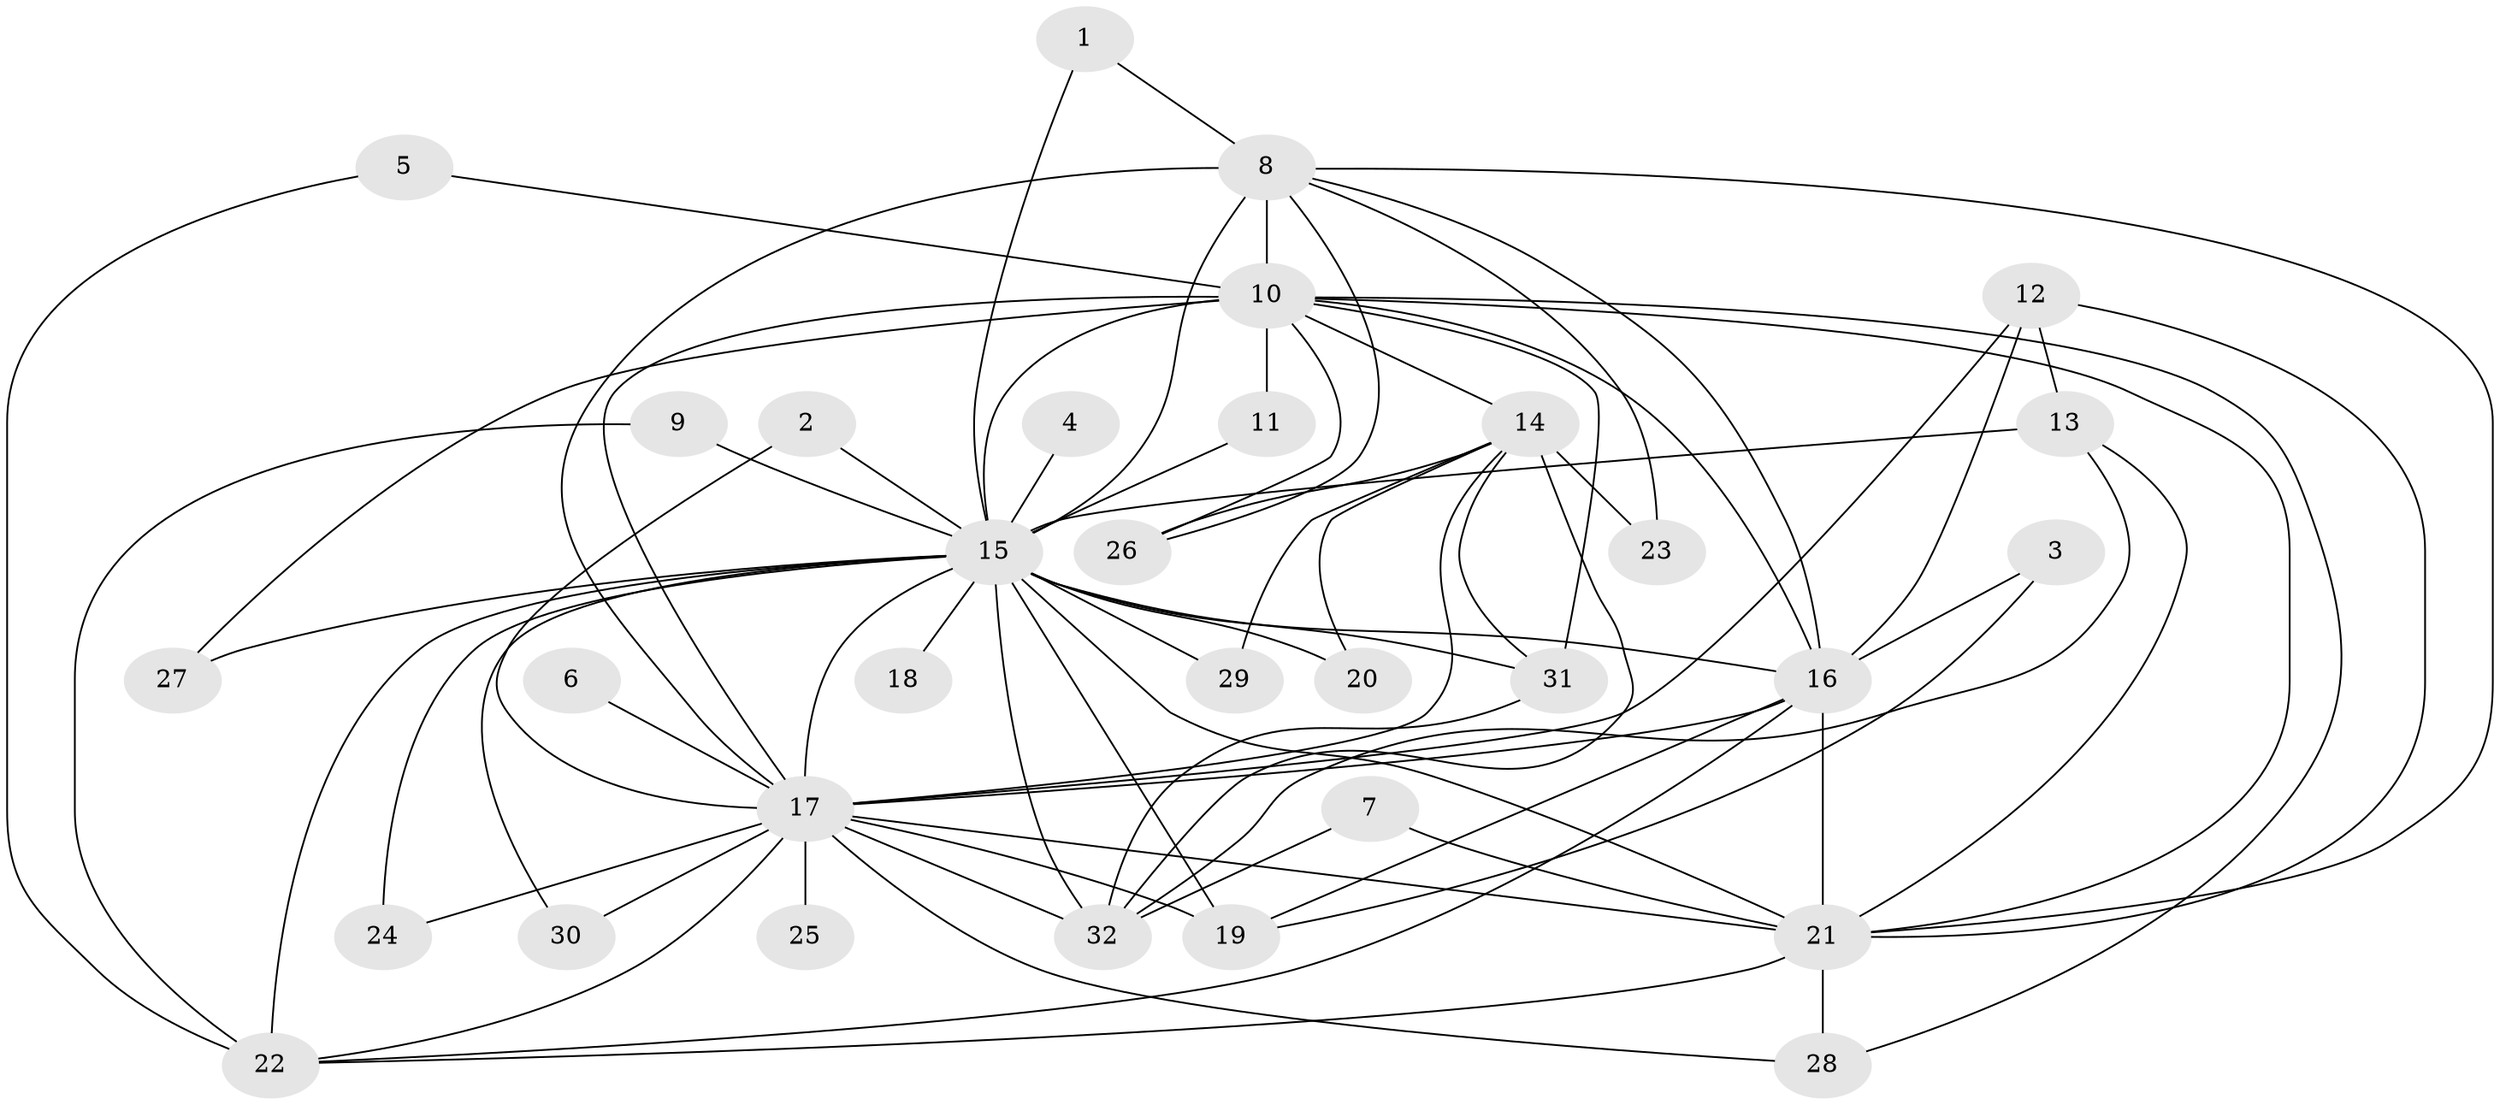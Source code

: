 // original degree distribution, {13: 0.03125, 18: 0.015625, 27: 0.015625, 24: 0.015625, 15: 0.03125, 12: 0.015625, 11: 0.015625, 14: 0.015625, 5: 0.046875, 3: 0.109375, 2: 0.5625, 4: 0.09375, 6: 0.03125}
// Generated by graph-tools (version 1.1) at 2025/49/03/09/25 03:49:28]
// undirected, 32 vertices, 74 edges
graph export_dot {
graph [start="1"]
  node [color=gray90,style=filled];
  1;
  2;
  3;
  4;
  5;
  6;
  7;
  8;
  9;
  10;
  11;
  12;
  13;
  14;
  15;
  16;
  17;
  18;
  19;
  20;
  21;
  22;
  23;
  24;
  25;
  26;
  27;
  28;
  29;
  30;
  31;
  32;
  1 -- 8 [weight=1.0];
  1 -- 15 [weight=1.0];
  2 -- 15 [weight=1.0];
  2 -- 17 [weight=1.0];
  3 -- 16 [weight=1.0];
  3 -- 19 [weight=1.0];
  4 -- 15 [weight=1.0];
  5 -- 10 [weight=1.0];
  5 -- 22 [weight=1.0];
  6 -- 17 [weight=1.0];
  7 -- 21 [weight=1.0];
  7 -- 32 [weight=1.0];
  8 -- 10 [weight=3.0];
  8 -- 15 [weight=3.0];
  8 -- 16 [weight=1.0];
  8 -- 17 [weight=1.0];
  8 -- 21 [weight=2.0];
  8 -- 23 [weight=1.0];
  8 -- 26 [weight=1.0];
  9 -- 15 [weight=1.0];
  9 -- 22 [weight=1.0];
  10 -- 11 [weight=1.0];
  10 -- 14 [weight=2.0];
  10 -- 15 [weight=6.0];
  10 -- 16 [weight=2.0];
  10 -- 17 [weight=2.0];
  10 -- 21 [weight=4.0];
  10 -- 26 [weight=1.0];
  10 -- 27 [weight=2.0];
  10 -- 28 [weight=1.0];
  10 -- 31 [weight=1.0];
  11 -- 15 [weight=1.0];
  12 -- 13 [weight=1.0];
  12 -- 16 [weight=1.0];
  12 -- 17 [weight=1.0];
  12 -- 21 [weight=1.0];
  13 -- 15 [weight=2.0];
  13 -- 21 [weight=1.0];
  13 -- 32 [weight=1.0];
  14 -- 17 [weight=1.0];
  14 -- 20 [weight=1.0];
  14 -- 23 [weight=1.0];
  14 -- 26 [weight=1.0];
  14 -- 29 [weight=1.0];
  14 -- 31 [weight=1.0];
  14 -- 32 [weight=1.0];
  15 -- 16 [weight=3.0];
  15 -- 17 [weight=3.0];
  15 -- 18 [weight=2.0];
  15 -- 19 [weight=2.0];
  15 -- 20 [weight=1.0];
  15 -- 21 [weight=6.0];
  15 -- 22 [weight=3.0];
  15 -- 24 [weight=1.0];
  15 -- 27 [weight=1.0];
  15 -- 29 [weight=1.0];
  15 -- 30 [weight=1.0];
  15 -- 31 [weight=2.0];
  15 -- 32 [weight=2.0];
  16 -- 17 [weight=1.0];
  16 -- 19 [weight=1.0];
  16 -- 21 [weight=2.0];
  16 -- 22 [weight=1.0];
  17 -- 19 [weight=1.0];
  17 -- 21 [weight=2.0];
  17 -- 22 [weight=1.0];
  17 -- 24 [weight=1.0];
  17 -- 25 [weight=1.0];
  17 -- 28 [weight=1.0];
  17 -- 30 [weight=1.0];
  17 -- 32 [weight=1.0];
  21 -- 22 [weight=2.0];
  21 -- 28 [weight=1.0];
  31 -- 32 [weight=1.0];
}
